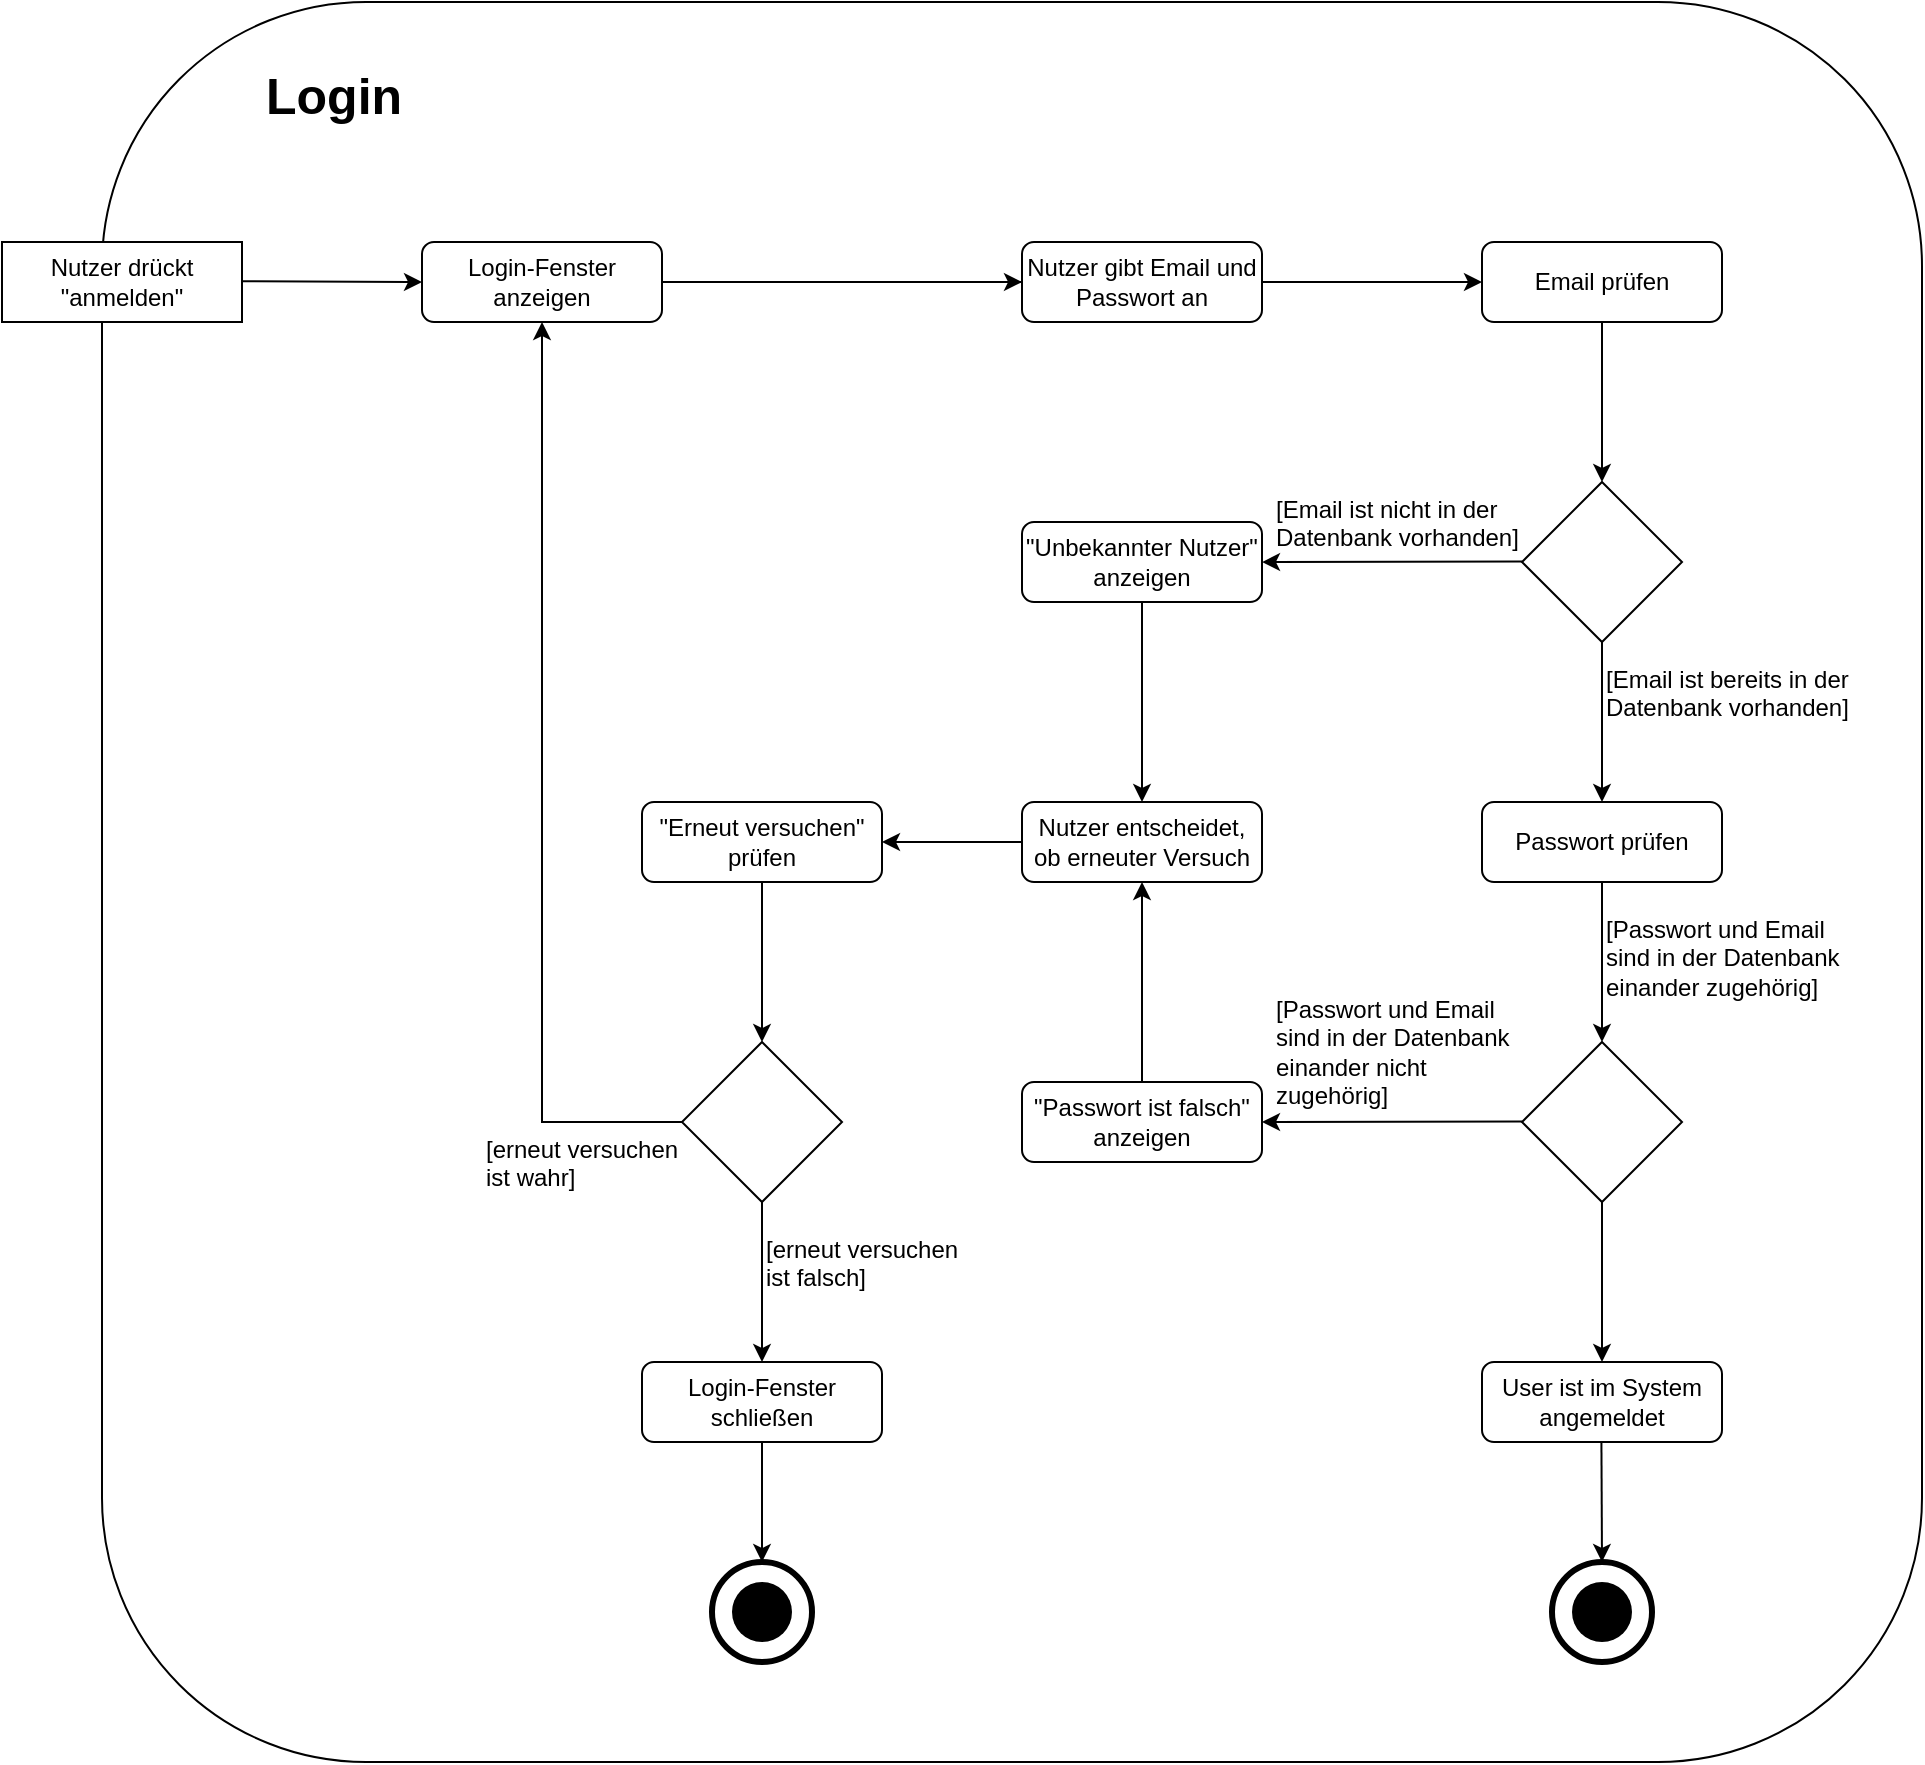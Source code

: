 <mxfile version="23.1.4" type="device">
  <diagram id="C5RBs43oDa-KdzZeNtuy" name="Page-1">
    <mxGraphModel dx="2555" dy="952" grid="1" gridSize="10" guides="1" tooltips="1" connect="1" arrows="1" fold="1" page="1" pageScale="1" pageWidth="827" pageHeight="1169" math="0" shadow="0">
      <root>
        <mxCell id="WIyWlLk6GJQsqaUBKTNV-0" />
        <mxCell id="WIyWlLk6GJQsqaUBKTNV-1" parent="WIyWlLk6GJQsqaUBKTNV-0" />
        <mxCell id="Ur_qvlRWgqlWfxWPWu6v-42" value="" style="rounded=1;whiteSpace=wrap;html=1;" vertex="1" parent="WIyWlLk6GJQsqaUBKTNV-1">
          <mxGeometry x="-100" y="80" width="910" height="880" as="geometry" />
        </mxCell>
        <mxCell id="Ur_qvlRWgqlWfxWPWu6v-4" value="" style="endArrow=classic;html=1;rounded=0;exitX=1;exitY=0.5;exitDx=0;exitDy=0;entryX=0;entryY=0.5;entryDx=0;entryDy=0;" edge="1" parent="WIyWlLk6GJQsqaUBKTNV-1" target="Ur_qvlRWgqlWfxWPWu6v-5">
          <mxGeometry width="50" height="50" relative="1" as="geometry">
            <mxPoint x="330" y="220" as="sourcePoint" />
            <mxPoint x="230" y="220" as="targetPoint" />
          </mxGeometry>
        </mxCell>
        <mxCell id="Ur_qvlRWgqlWfxWPWu6v-5" value="Email prüfen" style="rounded=1;whiteSpace=wrap;html=1;fontSize=12;glass=0;strokeWidth=1;shadow=0;" vertex="1" parent="WIyWlLk6GJQsqaUBKTNV-1">
          <mxGeometry x="590" y="200" width="120" height="40" as="geometry" />
        </mxCell>
        <mxCell id="Ur_qvlRWgqlWfxWPWu6v-6" value="" style="rhombus;whiteSpace=wrap;html=1;" vertex="1" parent="WIyWlLk6GJQsqaUBKTNV-1">
          <mxGeometry x="610" y="320" width="80" height="80" as="geometry" />
        </mxCell>
        <mxCell id="Ur_qvlRWgqlWfxWPWu6v-8" value="" style="endArrow=classic;html=1;rounded=0;exitX=0.5;exitY=1;exitDx=0;exitDy=0;entryX=0.5;entryY=0;entryDx=0;entryDy=0;" edge="1" parent="WIyWlLk6GJQsqaUBKTNV-1" source="Ur_qvlRWgqlWfxWPWu6v-5" target="Ur_qvlRWgqlWfxWPWu6v-6">
          <mxGeometry width="50" height="50" relative="1" as="geometry">
            <mxPoint x="480" y="290" as="sourcePoint" />
            <mxPoint x="550" y="320" as="targetPoint" />
          </mxGeometry>
        </mxCell>
        <mxCell id="Ur_qvlRWgqlWfxWPWu6v-9" value="" style="endArrow=classic;html=1;rounded=0;exitX=0.5;exitY=1;exitDx=0;exitDy=0;entryX=0.5;entryY=0;entryDx=0;entryDy=0;" edge="1" parent="WIyWlLk6GJQsqaUBKTNV-1" source="Ur_qvlRWgqlWfxWPWu6v-6" target="Ur_qvlRWgqlWfxWPWu6v-11">
          <mxGeometry width="50" height="50" relative="1" as="geometry">
            <mxPoint x="520" y="429.72" as="sourcePoint" />
            <mxPoint x="600" y="429.72" as="targetPoint" />
          </mxGeometry>
        </mxCell>
        <mxCell id="Ur_qvlRWgqlWfxWPWu6v-10" value="" style="endArrow=classic;html=1;rounded=0;exitX=0.5;exitY=1;exitDx=0;exitDy=0;entryX=0.5;entryY=0;entryDx=0;entryDy=0;" edge="1" parent="WIyWlLk6GJQsqaUBKTNV-1" source="Ur_qvlRWgqlWfxWPWu6v-48" target="Ur_qvlRWgqlWfxWPWu6v-50">
          <mxGeometry width="50" height="50" relative="1" as="geometry">
            <mxPoint x="460" y="405" as="sourcePoint" />
            <mxPoint x="330" y="525" as="targetPoint" />
            <Array as="points" />
          </mxGeometry>
        </mxCell>
        <mxCell id="Ur_qvlRWgqlWfxWPWu6v-11" value="Passwort prüfen" style="rounded=1;whiteSpace=wrap;html=1;fontSize=12;glass=0;strokeWidth=1;shadow=0;" vertex="1" parent="WIyWlLk6GJQsqaUBKTNV-1">
          <mxGeometry x="590" y="480" width="120" height="40" as="geometry" />
        </mxCell>
        <mxCell id="Ur_qvlRWgqlWfxWPWu6v-12" value="&quot;Erneut versuchen&quot; prüfen" style="rounded=1;whiteSpace=wrap;html=1;fontSize=12;glass=0;strokeWidth=1;shadow=0;" vertex="1" parent="WIyWlLk6GJQsqaUBKTNV-1">
          <mxGeometry x="170" y="480" width="120" height="40" as="geometry" />
        </mxCell>
        <mxCell id="Ur_qvlRWgqlWfxWPWu6v-15" value="[Email ist bereits in der Datenbank vorhanden]" style="text;whiteSpace=wrap;html=1;" vertex="1" parent="WIyWlLk6GJQsqaUBKTNV-1">
          <mxGeometry x="650" y="405" width="130" height="50" as="geometry" />
        </mxCell>
        <mxCell id="Ur_qvlRWgqlWfxWPWu6v-16" value="[Passwort und Email sind in der Datenbank einander zugehörig]" style="text;whiteSpace=wrap;html=1;" vertex="1" parent="WIyWlLk6GJQsqaUBKTNV-1">
          <mxGeometry x="650" y="529.5" width="130" height="60" as="geometry" />
        </mxCell>
        <mxCell id="Ur_qvlRWgqlWfxWPWu6v-17" value="" style="points=[[0.145,0.145,0],[0.5,0,0],[0.855,0.145,0],[1,0.5,0],[0.855,0.855,0],[0.5,1,0],[0.145,0.855,0],[0,0.5,0]];shape=mxgraph.bpmn.event;html=1;verticalLabelPosition=bottom;labelBackgroundColor=#ffffff;verticalAlign=top;align=center;perimeter=ellipsePerimeter;outlineConnect=0;aspect=fixed;outline=end;symbol=terminate2;" vertex="1" parent="WIyWlLk6GJQsqaUBKTNV-1">
          <mxGeometry x="625" y="860" width="50" height="50" as="geometry" />
        </mxCell>
        <mxCell id="Ur_qvlRWgqlWfxWPWu6v-18" value="" style="endArrow=classic;html=1;rounded=0;exitX=1;exitY=0.5;exitDx=0;exitDy=0;" edge="1" parent="WIyWlLk6GJQsqaUBKTNV-1">
          <mxGeometry width="50" height="50" relative="1" as="geometry">
            <mxPoint x="650" y="680" as="sourcePoint" />
            <mxPoint x="650" y="760" as="targetPoint" />
          </mxGeometry>
        </mxCell>
        <mxCell id="Ur_qvlRWgqlWfxWPWu6v-19" value="" style="rhombus;whiteSpace=wrap;html=1;" vertex="1" parent="WIyWlLk6GJQsqaUBKTNV-1">
          <mxGeometry x="190" y="600" width="80" height="80" as="geometry" />
        </mxCell>
        <mxCell id="Ur_qvlRWgqlWfxWPWu6v-20" value="" style="endArrow=classic;html=1;rounded=0;entryX=0.5;entryY=0;entryDx=0;entryDy=0;exitX=0.5;exitY=1;exitDx=0;exitDy=0;" edge="1" parent="WIyWlLk6GJQsqaUBKTNV-1" source="Ur_qvlRWgqlWfxWPWu6v-12" target="Ur_qvlRWgqlWfxWPWu6v-19">
          <mxGeometry width="50" height="50" relative="1" as="geometry">
            <mxPoint x="140" y="510" as="sourcePoint" />
            <mxPoint x="470" y="600" as="targetPoint" />
          </mxGeometry>
        </mxCell>
        <mxCell id="Ur_qvlRWgqlWfxWPWu6v-22" value="" style="endArrow=classic;html=1;rounded=0;exitX=1;exitY=0.5;exitDx=0;exitDy=0;entryX=0.5;entryY=0;entryDx=0;entryDy=0;" edge="1" parent="WIyWlLk6GJQsqaUBKTNV-1" target="Ur_qvlRWgqlWfxWPWu6v-31">
          <mxGeometry width="50" height="50" relative="1" as="geometry">
            <mxPoint x="230" y="680" as="sourcePoint" />
            <mxPoint x="260" y="770" as="targetPoint" />
          </mxGeometry>
        </mxCell>
        <mxCell id="Ur_qvlRWgqlWfxWPWu6v-23" value="" style="points=[[0.145,0.145,0],[0.5,0,0],[0.855,0.145,0],[1,0.5,0],[0.855,0.855,0],[0.5,1,0],[0.145,0.855,0],[0,0.5,0]];shape=mxgraph.bpmn.event;html=1;verticalLabelPosition=bottom;labelBackgroundColor=#ffffff;verticalAlign=top;align=center;perimeter=ellipsePerimeter;outlineConnect=0;aspect=fixed;outline=end;symbol=terminate2;" vertex="1" parent="WIyWlLk6GJQsqaUBKTNV-1">
          <mxGeometry x="205" y="860" width="50" height="50" as="geometry" />
        </mxCell>
        <mxCell id="Ur_qvlRWgqlWfxWPWu6v-24" value="[erneut versuchen ist falsch]" style="text;whiteSpace=wrap;html=1;" vertex="1" parent="WIyWlLk6GJQsqaUBKTNV-1">
          <mxGeometry x="230" y="690" width="110" height="40" as="geometry" />
        </mxCell>
        <mxCell id="Ur_qvlRWgqlWfxWPWu6v-25" value="[erneut versuchen ist wahr]" style="text;whiteSpace=wrap;html=1;" vertex="1" parent="WIyWlLk6GJQsqaUBKTNV-1">
          <mxGeometry x="90" y="640" width="110" height="40" as="geometry" />
        </mxCell>
        <mxCell id="Ur_qvlRWgqlWfxWPWu6v-26" value="" style="endArrow=classic;html=1;rounded=0;entryX=0.5;entryY=1;entryDx=0;entryDy=0;exitX=0;exitY=0.5;exitDx=0;exitDy=0;" edge="1" parent="WIyWlLk6GJQsqaUBKTNV-1" source="Ur_qvlRWgqlWfxWPWu6v-19" target="Ur_qvlRWgqlWfxWPWu6v-45">
          <mxGeometry width="50" height="50" relative="1" as="geometry">
            <mxPoint x="190" y="780" as="sourcePoint" />
            <mxPoint x="130" y="250" as="targetPoint" />
            <Array as="points">
              <mxPoint x="120" y="640" />
            </Array>
          </mxGeometry>
        </mxCell>
        <mxCell id="Ur_qvlRWgqlWfxWPWu6v-28" value="" style="endArrow=classic;html=1;rounded=0;entryX=0;entryY=0.5;entryDx=0;entryDy=0;" edge="1" parent="WIyWlLk6GJQsqaUBKTNV-1" target="Ur_qvlRWgqlWfxWPWu6v-37">
          <mxGeometry width="50" height="50" relative="1" as="geometry">
            <mxPoint x="180" y="220" as="sourcePoint" />
            <mxPoint x="210" y="220" as="targetPoint" />
            <Array as="points">
              <mxPoint x="180" y="220" />
            </Array>
          </mxGeometry>
        </mxCell>
        <mxCell id="Ur_qvlRWgqlWfxWPWu6v-29" value="" style="rhombus;whiteSpace=wrap;html=1;" vertex="1" parent="WIyWlLk6GJQsqaUBKTNV-1">
          <mxGeometry x="610" y="600" width="80" height="80" as="geometry" />
        </mxCell>
        <mxCell id="Ur_qvlRWgqlWfxWPWu6v-30" value="" style="endArrow=classic;html=1;rounded=0;exitX=0.5;exitY=1;exitDx=0;exitDy=0;" edge="1" parent="WIyWlLk6GJQsqaUBKTNV-1" source="Ur_qvlRWgqlWfxWPWu6v-11" target="Ur_qvlRWgqlWfxWPWu6v-29">
          <mxGeometry width="50" height="50" relative="1" as="geometry">
            <mxPoint x="810" y="359.72" as="sourcePoint" />
            <mxPoint x="890" y="359.72" as="targetPoint" />
          </mxGeometry>
        </mxCell>
        <mxCell id="Ur_qvlRWgqlWfxWPWu6v-31" value="&lt;div&gt;Login-Fenster schließen&lt;br&gt;&lt;/div&gt;" style="rounded=1;whiteSpace=wrap;html=1;fontSize=12;glass=0;strokeWidth=1;shadow=0;" vertex="1" parent="WIyWlLk6GJQsqaUBKTNV-1">
          <mxGeometry x="170" y="760" width="120" height="40" as="geometry" />
        </mxCell>
        <mxCell id="Ur_qvlRWgqlWfxWPWu6v-32" value="" style="endArrow=classic;html=1;rounded=0;exitX=1;exitY=0.5;exitDx=0;exitDy=0;entryX=0.5;entryY=0;entryDx=0;entryDy=0;entryPerimeter=0;" edge="1" parent="WIyWlLk6GJQsqaUBKTNV-1" target="Ur_qvlRWgqlWfxWPWu6v-17">
          <mxGeometry width="50" height="50" relative="1" as="geometry">
            <mxPoint x="649.71" y="800" as="sourcePoint" />
            <mxPoint x="649.71" y="880" as="targetPoint" />
          </mxGeometry>
        </mxCell>
        <mxCell id="Ur_qvlRWgqlWfxWPWu6v-33" value="" style="endArrow=classic;html=1;rounded=0;exitX=0.5;exitY=1;exitDx=0;exitDy=0;entryX=1;entryY=0.5;entryDx=0;entryDy=0;" edge="1" parent="WIyWlLk6GJQsqaUBKTNV-1" target="Ur_qvlRWgqlWfxWPWu6v-35">
          <mxGeometry width="50" height="50" relative="1" as="geometry">
            <mxPoint x="610" y="639.71" as="sourcePoint" />
            <mxPoint x="530.57" y="639.71" as="targetPoint" />
          </mxGeometry>
        </mxCell>
        <mxCell id="Ur_qvlRWgqlWfxWPWu6v-34" value="[Passwort und Email sind in der Datenbank einander nicht zugehörig]" style="text;whiteSpace=wrap;html=1;" vertex="1" parent="WIyWlLk6GJQsqaUBKTNV-1">
          <mxGeometry x="485" y="570" width="130" height="60" as="geometry" />
        </mxCell>
        <mxCell id="Ur_qvlRWgqlWfxWPWu6v-35" value="&quot;Passwort ist falsch&quot; anzeigen" style="rounded=1;whiteSpace=wrap;html=1;fontSize=12;glass=0;strokeWidth=1;shadow=0;" vertex="1" parent="WIyWlLk6GJQsqaUBKTNV-1">
          <mxGeometry x="360" y="620" width="120" height="40" as="geometry" />
        </mxCell>
        <mxCell id="Ur_qvlRWgqlWfxWPWu6v-36" value="" style="endArrow=classic;html=1;rounded=0;exitX=0.5;exitY=0;exitDx=0;exitDy=0;entryX=0.5;entryY=1;entryDx=0;entryDy=0;" edge="1" parent="WIyWlLk6GJQsqaUBKTNV-1" source="Ur_qvlRWgqlWfxWPWu6v-35" target="Ur_qvlRWgqlWfxWPWu6v-50">
          <mxGeometry width="50" height="50" relative="1" as="geometry">
            <mxPoint x="720" y="460" as="sourcePoint" />
            <mxPoint x="720" y="540" as="targetPoint" />
            <Array as="points" />
          </mxGeometry>
        </mxCell>
        <mxCell id="Ur_qvlRWgqlWfxWPWu6v-37" value="Nutzer gibt Email und Passwort an" style="rounded=1;whiteSpace=wrap;html=1;fontSize=12;glass=0;strokeWidth=1;shadow=0;" vertex="1" parent="WIyWlLk6GJQsqaUBKTNV-1">
          <mxGeometry x="360" y="200" width="120" height="40" as="geometry" />
        </mxCell>
        <mxCell id="Ur_qvlRWgqlWfxWPWu6v-38" value="&lt;font style=&quot;font-size: 25px;&quot;&gt;&lt;b&gt;Login&lt;/b&gt;&lt;/font&gt;" style="text;whiteSpace=wrap;html=1;" vertex="1" parent="WIyWlLk6GJQsqaUBKTNV-1">
          <mxGeometry x="-20" y="105" width="130" height="50" as="geometry" />
        </mxCell>
        <mxCell id="Ur_qvlRWgqlWfxWPWu6v-39" value="User ist im System angemeldet" style="rounded=1;whiteSpace=wrap;html=1;fontSize=12;glass=0;strokeWidth=1;shadow=0;" vertex="1" parent="WIyWlLk6GJQsqaUBKTNV-1">
          <mxGeometry x="590" y="760" width="120" height="40" as="geometry" />
        </mxCell>
        <mxCell id="Ur_qvlRWgqlWfxWPWu6v-40" value="" style="endArrow=classic;html=1;rounded=0;exitX=0.5;exitY=1;exitDx=0;exitDy=0;" edge="1" parent="WIyWlLk6GJQsqaUBKTNV-1" source="Ur_qvlRWgqlWfxWPWu6v-31" target="Ur_qvlRWgqlWfxWPWu6v-23">
          <mxGeometry width="50" height="50" relative="1" as="geometry">
            <mxPoint x="220" y="785" as="sourcePoint" />
            <mxPoint x="300" y="785" as="targetPoint" />
          </mxGeometry>
        </mxCell>
        <mxCell id="Ur_qvlRWgqlWfxWPWu6v-43" value="[Email ist nicht in der Datenbank vorhanden]" style="text;whiteSpace=wrap;html=1;" vertex="1" parent="WIyWlLk6GJQsqaUBKTNV-1">
          <mxGeometry x="485" y="320" width="130" height="50" as="geometry" />
        </mxCell>
        <mxCell id="Ur_qvlRWgqlWfxWPWu6v-44" value="Nutzer drückt &quot;anmelden&quot;" style="rounded=0;whiteSpace=wrap;html=1;" vertex="1" parent="WIyWlLk6GJQsqaUBKTNV-1">
          <mxGeometry x="-150" y="200" width="120" height="40" as="geometry" />
        </mxCell>
        <mxCell id="Ur_qvlRWgqlWfxWPWu6v-45" value="Login-Fenster anzeigen" style="rounded=1;whiteSpace=wrap;html=1;fontSize=12;glass=0;strokeWidth=1;shadow=0;" vertex="1" parent="WIyWlLk6GJQsqaUBKTNV-1">
          <mxGeometry x="60" y="200" width="120" height="40" as="geometry" />
        </mxCell>
        <mxCell id="Ur_qvlRWgqlWfxWPWu6v-46" value="" style="endArrow=classic;html=1;rounded=0;" edge="1" parent="WIyWlLk6GJQsqaUBKTNV-1">
          <mxGeometry width="50" height="50" relative="1" as="geometry">
            <mxPoint x="-30" y="219.66" as="sourcePoint" />
            <mxPoint x="60" y="220" as="targetPoint" />
            <Array as="points">
              <mxPoint x="-30" y="219.66" />
            </Array>
          </mxGeometry>
        </mxCell>
        <mxCell id="Ur_qvlRWgqlWfxWPWu6v-48" value="&quot;Unbekannter Nutzer&quot; anzeigen" style="rounded=1;whiteSpace=wrap;html=1;fontSize=12;glass=0;strokeWidth=1;shadow=0;" vertex="1" parent="WIyWlLk6GJQsqaUBKTNV-1">
          <mxGeometry x="360" y="340" width="120" height="40" as="geometry" />
        </mxCell>
        <mxCell id="Ur_qvlRWgqlWfxWPWu6v-49" value="" style="endArrow=classic;html=1;rounded=0;exitX=0.5;exitY=1;exitDx=0;exitDy=0;entryX=1;entryY=0.5;entryDx=0;entryDy=0;" edge="1" parent="WIyWlLk6GJQsqaUBKTNV-1">
          <mxGeometry width="50" height="50" relative="1" as="geometry">
            <mxPoint x="610" y="359.76" as="sourcePoint" />
            <mxPoint x="480" y="360.05" as="targetPoint" />
          </mxGeometry>
        </mxCell>
        <mxCell id="Ur_qvlRWgqlWfxWPWu6v-50" value="Nutzer entscheidet, ob erneuter Versuch" style="rounded=1;whiteSpace=wrap;html=1;fontSize=12;glass=0;strokeWidth=1;shadow=0;" vertex="1" parent="WIyWlLk6GJQsqaUBKTNV-1">
          <mxGeometry x="360" y="480" width="120" height="40" as="geometry" />
        </mxCell>
        <mxCell id="Ur_qvlRWgqlWfxWPWu6v-51" value="" style="endArrow=classic;html=1;rounded=0;exitX=0;exitY=0.5;exitDx=0;exitDy=0;entryX=1;entryY=0.5;entryDx=0;entryDy=0;" edge="1" parent="WIyWlLk6GJQsqaUBKTNV-1" source="Ur_qvlRWgqlWfxWPWu6v-50" target="Ur_qvlRWgqlWfxWPWu6v-12">
          <mxGeometry width="50" height="50" relative="1" as="geometry">
            <mxPoint x="359.52" y="500" as="sourcePoint" />
            <mxPoint x="359.52" y="600" as="targetPoint" />
            <Array as="points" />
          </mxGeometry>
        </mxCell>
        <mxCell id="Ur_qvlRWgqlWfxWPWu6v-53" value="" style="ellipse;whiteSpace=wrap;html=1;aspect=fixed;fillColor=#000000;gradientColor=#000000;strokeColor=none;" vertex="1" parent="WIyWlLk6GJQsqaUBKTNV-1">
          <mxGeometry x="215" y="870" width="30" height="30" as="geometry" />
        </mxCell>
        <mxCell id="Ur_qvlRWgqlWfxWPWu6v-54" value="" style="ellipse;whiteSpace=wrap;html=1;aspect=fixed;fillColor=#000000;gradientColor=#000000;strokeColor=none;" vertex="1" parent="WIyWlLk6GJQsqaUBKTNV-1">
          <mxGeometry x="635" y="870" width="30" height="30" as="geometry" />
        </mxCell>
      </root>
    </mxGraphModel>
  </diagram>
</mxfile>
